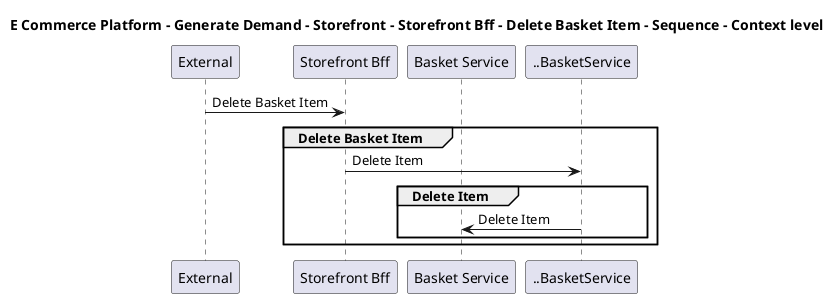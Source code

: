 @startuml

title E Commerce Platform - Generate Demand - Storefront - Storefront Bff - Delete Basket Item - Sequence - Context level

participant "External" as C4InterFlow.SoftwareSystems.ExternalSystem
participant "Storefront Bff" as ECommercePlatform.GenerateDemand.Storefront.SoftwareSystems.StorefrontBff
participant "Basket Service" as ECommercePlatform.GenerateDemand.Basket.SoftwareSystems.BasketService

C4InterFlow.SoftwareSystems.ExternalSystem -> ECommercePlatform.GenerateDemand.Storefront.SoftwareSystems.StorefrontBff : Delete Basket Item
group Delete Basket Item
ECommercePlatform.GenerateDemand.Storefront.SoftwareSystems.StorefrontBff -> ..BasketService : Delete Item
group Delete Item
..BasketService -> ECommercePlatform.GenerateDemand.Basket.SoftwareSystems.BasketService : Delete Item
end
end


@enduml
